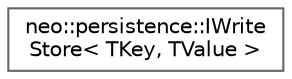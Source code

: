 digraph "Graphical Class Hierarchy"
{
 // LATEX_PDF_SIZE
  bgcolor="transparent";
  edge [fontname=Helvetica,fontsize=10,labelfontname=Helvetica,labelfontsize=10];
  node [fontname=Helvetica,fontsize=10,shape=box,height=0.2,width=0.4];
  rankdir="LR";
  Node0 [id="Node000000",label="neo::persistence::IWrite\lStore\< TKey, TValue \>",height=0.2,width=0.4,color="grey40", fillcolor="white", style="filled",URL="$classneo_1_1persistence_1_1_i_write_store.html",tooltip="Interface for write operations on a key-value store."];
}
